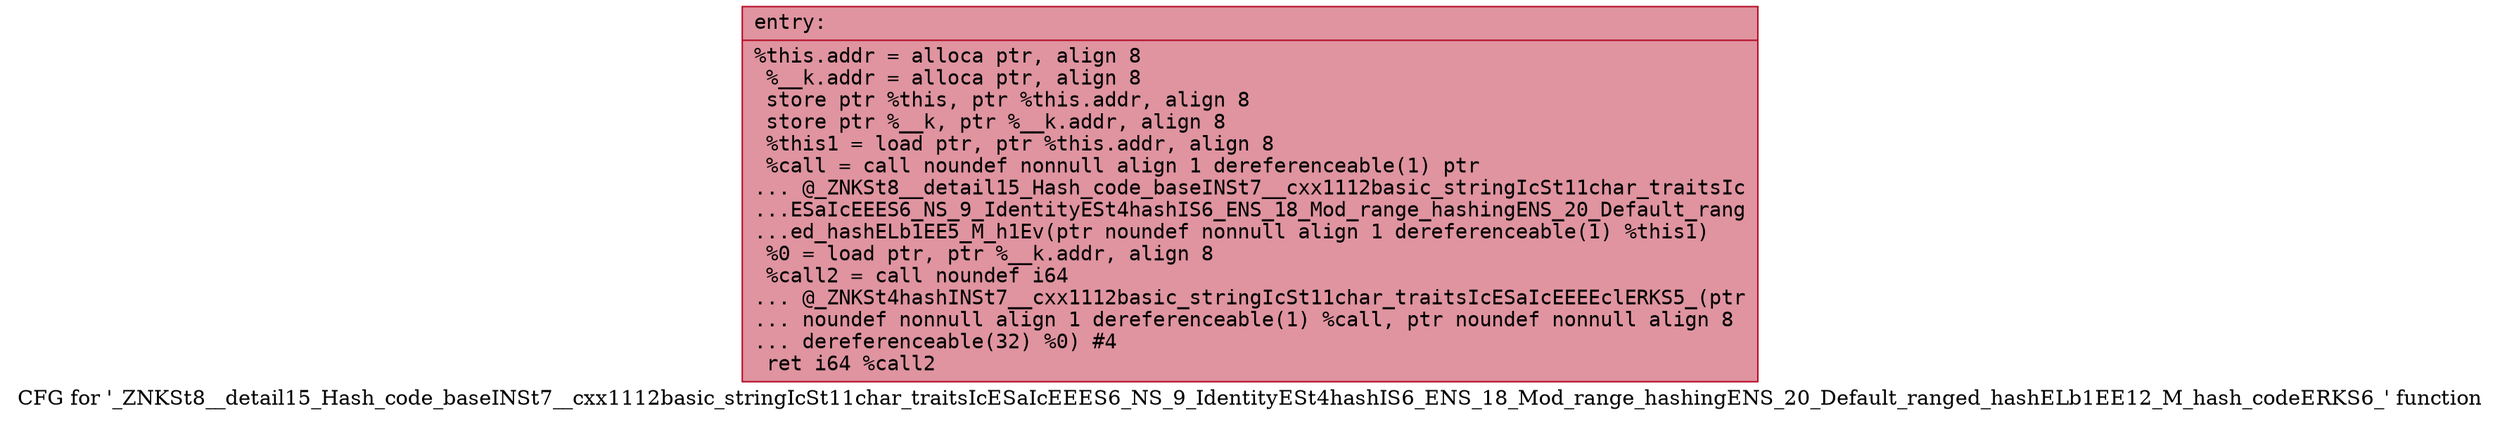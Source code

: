 digraph "CFG for '_ZNKSt8__detail15_Hash_code_baseINSt7__cxx1112basic_stringIcSt11char_traitsIcESaIcEEES6_NS_9_IdentityESt4hashIS6_ENS_18_Mod_range_hashingENS_20_Default_ranged_hashELb1EE12_M_hash_codeERKS6_' function" {
	label="CFG for '_ZNKSt8__detail15_Hash_code_baseINSt7__cxx1112basic_stringIcSt11char_traitsIcESaIcEEES6_NS_9_IdentityESt4hashIS6_ENS_18_Mod_range_hashingENS_20_Default_ranged_hashELb1EE12_M_hash_codeERKS6_' function";

	Node0x55c7e09ccfa0 [shape=record,color="#b70d28ff", style=filled, fillcolor="#b70d2870" fontname="Courier",label="{entry:\l|  %this.addr = alloca ptr, align 8\l  %__k.addr = alloca ptr, align 8\l  store ptr %this, ptr %this.addr, align 8\l  store ptr %__k, ptr %__k.addr, align 8\l  %this1 = load ptr, ptr %this.addr, align 8\l  %call = call noundef nonnull align 1 dereferenceable(1) ptr\l... @_ZNKSt8__detail15_Hash_code_baseINSt7__cxx1112basic_stringIcSt11char_traitsIc\l...ESaIcEEES6_NS_9_IdentityESt4hashIS6_ENS_18_Mod_range_hashingENS_20_Default_rang\l...ed_hashELb1EE5_M_h1Ev(ptr noundef nonnull align 1 dereferenceable(1) %this1)\l  %0 = load ptr, ptr %__k.addr, align 8\l  %call2 = call noundef i64\l... @_ZNKSt4hashINSt7__cxx1112basic_stringIcSt11char_traitsIcESaIcEEEEclERKS5_(ptr\l... noundef nonnull align 1 dereferenceable(1) %call, ptr noundef nonnull align 8\l... dereferenceable(32) %0) #4\l  ret i64 %call2\l}"];
}
